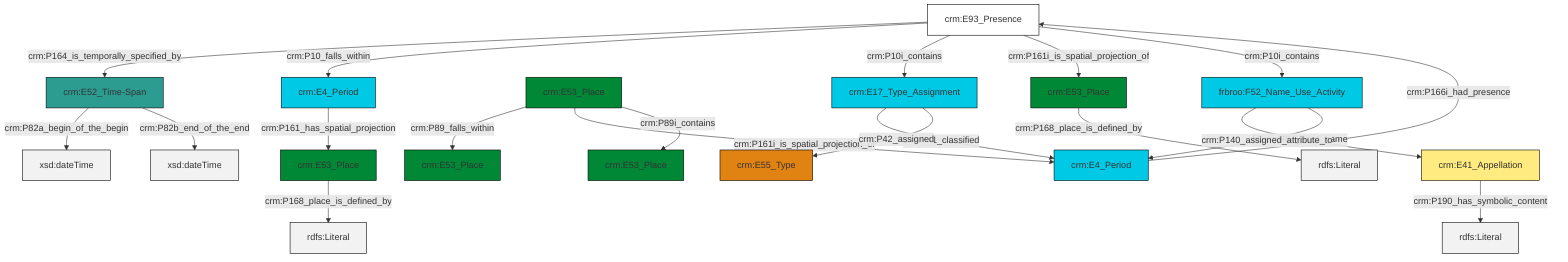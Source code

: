 graph TD
classDef Literal fill:#f2f2f2,stroke:#000000;
classDef CRM_Entity fill:#FFFFFF,stroke:#000000;
classDef Temporal_Entity fill:#00C9E6, stroke:#000000;
classDef Type fill:#E18312, stroke:#000000;
classDef Time-Span fill:#2C9C91, stroke:#000000;
classDef Appellation fill:#FFEB7F, stroke:#000000;
classDef Place fill:#008836, stroke:#000000;
classDef Persistent_Item fill:#B266B2, stroke:#000000;
classDef Conceptual_Object fill:#FFD700, stroke:#000000;
classDef Physical_Thing fill:#D2B48C, stroke:#000000;
classDef Actor fill:#f58aad, stroke:#000000;
classDef PC_Classes fill:#4ce600, stroke:#000000;
classDef Multi fill:#cccccc,stroke:#000000;

2["crm:E93_Presence"]:::CRM_Entity -->|crm:P164_is_temporally_specified_by| 3["crm:E52_Time-Span"]:::Time-Span
7["crm:E41_Appellation"]:::Appellation -->|crm:P190_has_symbolic_content| 9[rdfs:Literal]:::Literal
3["crm:E52_Time-Span"]:::Time-Span -->|crm:P82a_begin_of_the_begin| 12[xsd:dateTime]:::Literal
2["crm:E93_Presence"]:::CRM_Entity -->|crm:P10_falls_within| 13["crm:E4_Period"]:::Temporal_Entity
2["crm:E93_Presence"]:::CRM_Entity -->|crm:P10i_contains| 14["crm:E17_Type_Assignment"]:::Temporal_Entity
14["crm:E17_Type_Assignment"]:::Temporal_Entity -->|crm:P41_classified| 5["crm:E4_Period"]:::Temporal_Entity
10["crm:E53_Place"]:::Place -->|crm:P89_falls_within| 17["crm:E53_Place"]:::Place
2["crm:E93_Presence"]:::CRM_Entity -->|crm:P161i_is_spatial_projection_of| 0["crm:E53_Place"]:::Place
13["crm:E4_Period"]:::Temporal_Entity -->|crm:P161_has_spatial_projection| 20["crm:E53_Place"]:::Place
10["crm:E53_Place"]:::Place -->|crm:P161i_is_spatial_projection_of| 5["crm:E4_Period"]:::Temporal_Entity
10["crm:E53_Place"]:::Place -->|crm:P89i_contains| 15["crm:E53_Place"]:::Place
2["crm:E93_Presence"]:::CRM_Entity -->|crm:P10i_contains| 21["frbroo:F52_Name_Use_Activity"]:::Temporal_Entity
20["crm:E53_Place"]:::Place -->|crm:P168_place_is_defined_by| 26[rdfs:Literal]:::Literal
3["crm:E52_Time-Span"]:::Time-Span -->|crm:P82b_end_of_the_end| 27[xsd:dateTime]:::Literal
5["crm:E4_Period"]:::Temporal_Entity -->|crm:P166i_had_presence| 2["crm:E93_Presence"]:::CRM_Entity
21["frbroo:F52_Name_Use_Activity"]:::Temporal_Entity -->|frbroo:R64_used_name| 7["crm:E41_Appellation"]:::Appellation
0["crm:E53_Place"]:::Place -->|crm:P168_place_is_defined_by| 28[rdfs:Literal]:::Literal
14["crm:E17_Type_Assignment"]:::Temporal_Entity -->|crm:P42_assigned| 29["crm:E55_Type"]:::Type
21["frbroo:F52_Name_Use_Activity"]:::Temporal_Entity -->|crm:P140_assigned_attribute_to| 5["crm:E4_Period"]:::Temporal_Entity